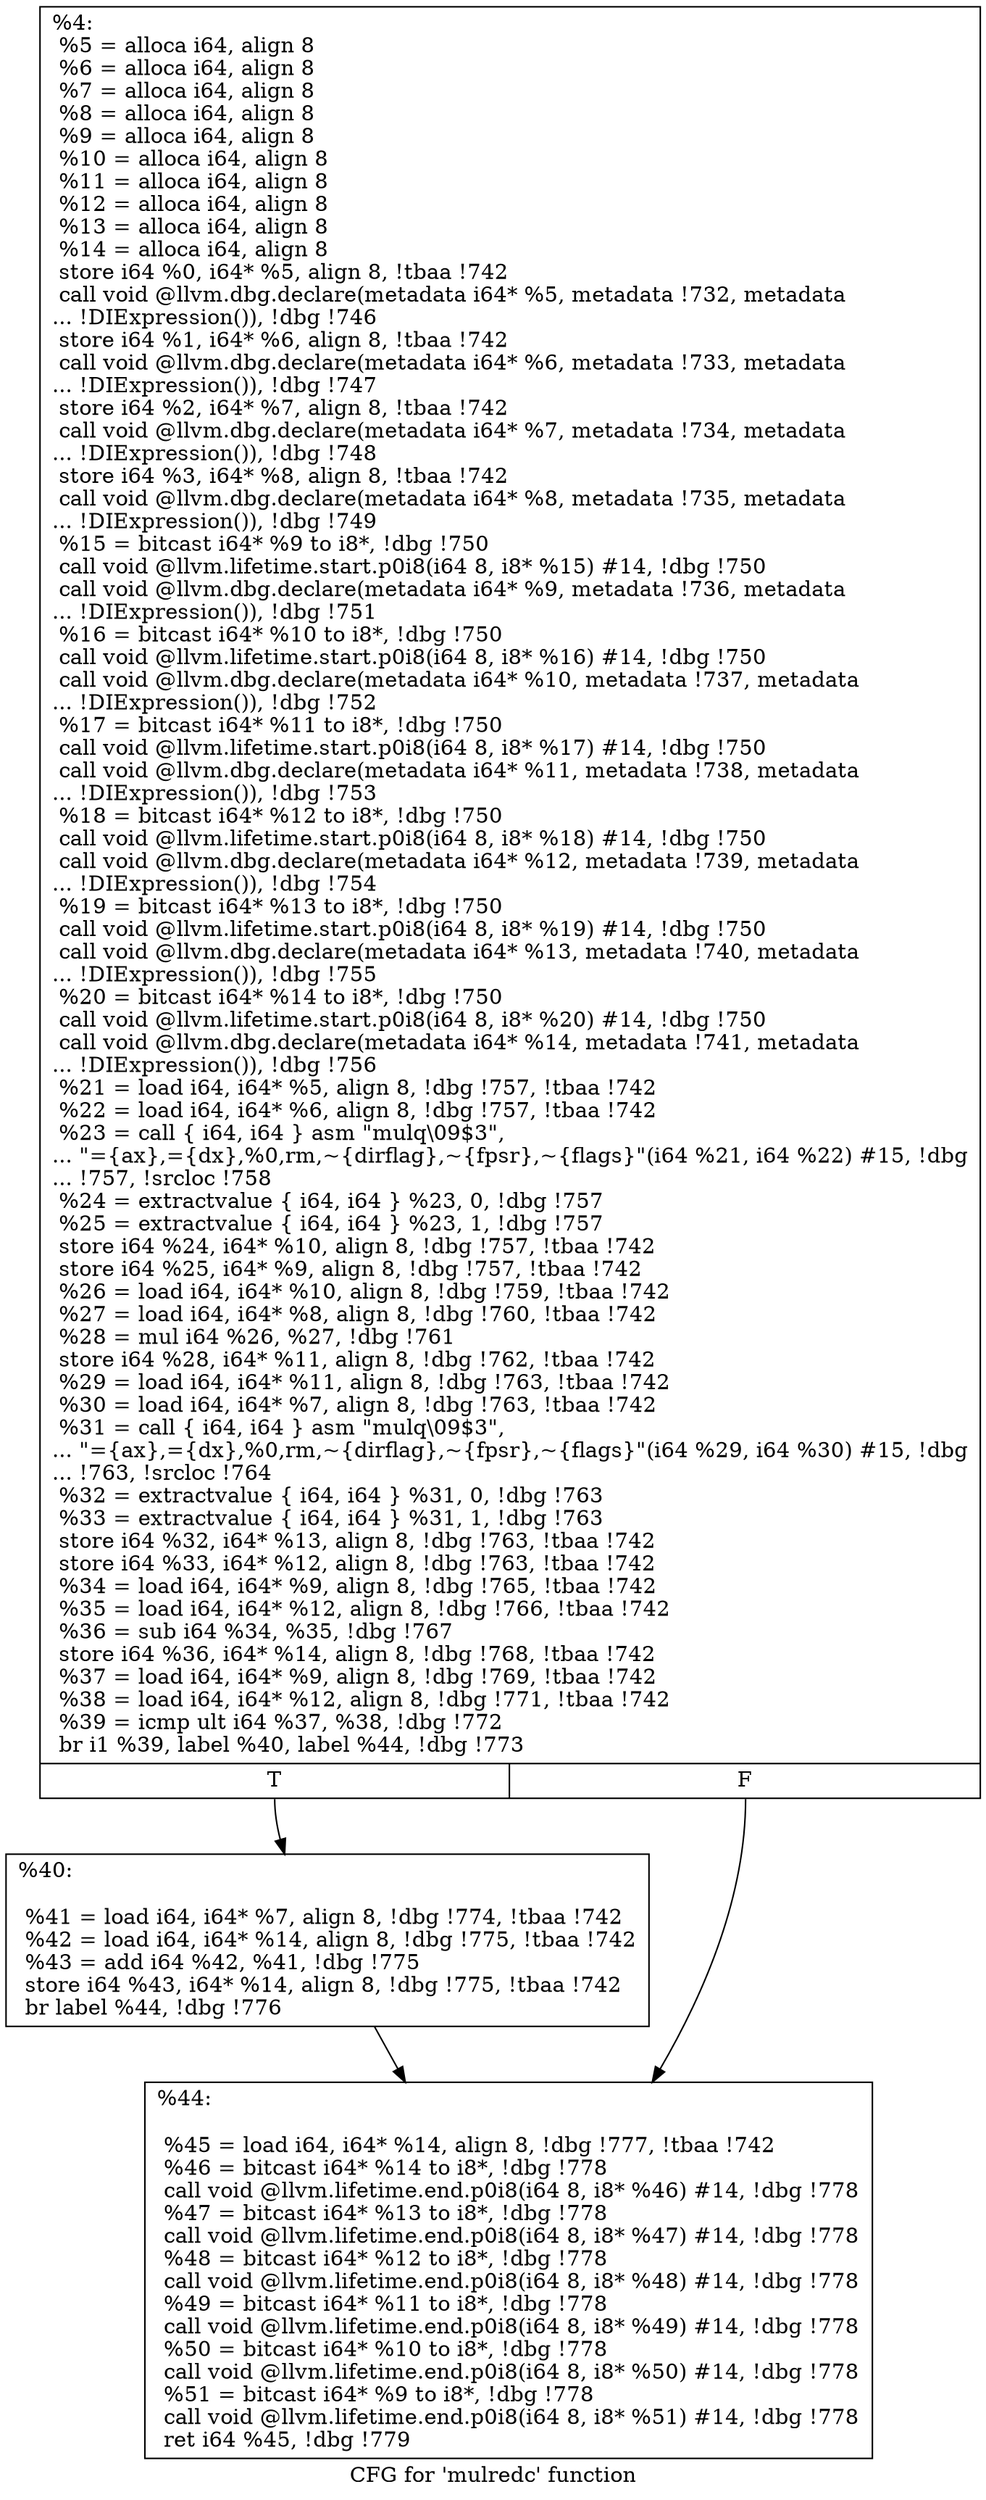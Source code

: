 digraph "CFG for 'mulredc' function" {
	label="CFG for 'mulredc' function";

	Node0x1773c00 [shape=record,label="{%4:\l  %5 = alloca i64, align 8\l  %6 = alloca i64, align 8\l  %7 = alloca i64, align 8\l  %8 = alloca i64, align 8\l  %9 = alloca i64, align 8\l  %10 = alloca i64, align 8\l  %11 = alloca i64, align 8\l  %12 = alloca i64, align 8\l  %13 = alloca i64, align 8\l  %14 = alloca i64, align 8\l  store i64 %0, i64* %5, align 8, !tbaa !742\l  call void @llvm.dbg.declare(metadata i64* %5, metadata !732, metadata\l... !DIExpression()), !dbg !746\l  store i64 %1, i64* %6, align 8, !tbaa !742\l  call void @llvm.dbg.declare(metadata i64* %6, metadata !733, metadata\l... !DIExpression()), !dbg !747\l  store i64 %2, i64* %7, align 8, !tbaa !742\l  call void @llvm.dbg.declare(metadata i64* %7, metadata !734, metadata\l... !DIExpression()), !dbg !748\l  store i64 %3, i64* %8, align 8, !tbaa !742\l  call void @llvm.dbg.declare(metadata i64* %8, metadata !735, metadata\l... !DIExpression()), !dbg !749\l  %15 = bitcast i64* %9 to i8*, !dbg !750\l  call void @llvm.lifetime.start.p0i8(i64 8, i8* %15) #14, !dbg !750\l  call void @llvm.dbg.declare(metadata i64* %9, metadata !736, metadata\l... !DIExpression()), !dbg !751\l  %16 = bitcast i64* %10 to i8*, !dbg !750\l  call void @llvm.lifetime.start.p0i8(i64 8, i8* %16) #14, !dbg !750\l  call void @llvm.dbg.declare(metadata i64* %10, metadata !737, metadata\l... !DIExpression()), !dbg !752\l  %17 = bitcast i64* %11 to i8*, !dbg !750\l  call void @llvm.lifetime.start.p0i8(i64 8, i8* %17) #14, !dbg !750\l  call void @llvm.dbg.declare(metadata i64* %11, metadata !738, metadata\l... !DIExpression()), !dbg !753\l  %18 = bitcast i64* %12 to i8*, !dbg !750\l  call void @llvm.lifetime.start.p0i8(i64 8, i8* %18) #14, !dbg !750\l  call void @llvm.dbg.declare(metadata i64* %12, metadata !739, metadata\l... !DIExpression()), !dbg !754\l  %19 = bitcast i64* %13 to i8*, !dbg !750\l  call void @llvm.lifetime.start.p0i8(i64 8, i8* %19) #14, !dbg !750\l  call void @llvm.dbg.declare(metadata i64* %13, metadata !740, metadata\l... !DIExpression()), !dbg !755\l  %20 = bitcast i64* %14 to i8*, !dbg !750\l  call void @llvm.lifetime.start.p0i8(i64 8, i8* %20) #14, !dbg !750\l  call void @llvm.dbg.declare(metadata i64* %14, metadata !741, metadata\l... !DIExpression()), !dbg !756\l  %21 = load i64, i64* %5, align 8, !dbg !757, !tbaa !742\l  %22 = load i64, i64* %6, align 8, !dbg !757, !tbaa !742\l  %23 = call \{ i64, i64 \} asm \"mulq\\09$3\",\l... \"=\{ax\},=\{dx\},%0,rm,~\{dirflag\},~\{fpsr\},~\{flags\}\"(i64 %21, i64 %22) #15, !dbg\l... !757, !srcloc !758\l  %24 = extractvalue \{ i64, i64 \} %23, 0, !dbg !757\l  %25 = extractvalue \{ i64, i64 \} %23, 1, !dbg !757\l  store i64 %24, i64* %10, align 8, !dbg !757, !tbaa !742\l  store i64 %25, i64* %9, align 8, !dbg !757, !tbaa !742\l  %26 = load i64, i64* %10, align 8, !dbg !759, !tbaa !742\l  %27 = load i64, i64* %8, align 8, !dbg !760, !tbaa !742\l  %28 = mul i64 %26, %27, !dbg !761\l  store i64 %28, i64* %11, align 8, !dbg !762, !tbaa !742\l  %29 = load i64, i64* %11, align 8, !dbg !763, !tbaa !742\l  %30 = load i64, i64* %7, align 8, !dbg !763, !tbaa !742\l  %31 = call \{ i64, i64 \} asm \"mulq\\09$3\",\l... \"=\{ax\},=\{dx\},%0,rm,~\{dirflag\},~\{fpsr\},~\{flags\}\"(i64 %29, i64 %30) #15, !dbg\l... !763, !srcloc !764\l  %32 = extractvalue \{ i64, i64 \} %31, 0, !dbg !763\l  %33 = extractvalue \{ i64, i64 \} %31, 1, !dbg !763\l  store i64 %32, i64* %13, align 8, !dbg !763, !tbaa !742\l  store i64 %33, i64* %12, align 8, !dbg !763, !tbaa !742\l  %34 = load i64, i64* %9, align 8, !dbg !765, !tbaa !742\l  %35 = load i64, i64* %12, align 8, !dbg !766, !tbaa !742\l  %36 = sub i64 %34, %35, !dbg !767\l  store i64 %36, i64* %14, align 8, !dbg !768, !tbaa !742\l  %37 = load i64, i64* %9, align 8, !dbg !769, !tbaa !742\l  %38 = load i64, i64* %12, align 8, !dbg !771, !tbaa !742\l  %39 = icmp ult i64 %37, %38, !dbg !772\l  br i1 %39, label %40, label %44, !dbg !773\l|{<s0>T|<s1>F}}"];
	Node0x1773c00:s0 -> Node0x1773fa0;
	Node0x1773c00:s1 -> Node0x1688c40;
	Node0x1773fa0 [shape=record,label="{%40:\l\l  %41 = load i64, i64* %7, align 8, !dbg !774, !tbaa !742\l  %42 = load i64, i64* %14, align 8, !dbg !775, !tbaa !742\l  %43 = add i64 %42, %41, !dbg !775\l  store i64 %43, i64* %14, align 8, !dbg !775, !tbaa !742\l  br label %44, !dbg !776\l}"];
	Node0x1773fa0 -> Node0x1688c40;
	Node0x1688c40 [shape=record,label="{%44:\l\l  %45 = load i64, i64* %14, align 8, !dbg !777, !tbaa !742\l  %46 = bitcast i64* %14 to i8*, !dbg !778\l  call void @llvm.lifetime.end.p0i8(i64 8, i8* %46) #14, !dbg !778\l  %47 = bitcast i64* %13 to i8*, !dbg !778\l  call void @llvm.lifetime.end.p0i8(i64 8, i8* %47) #14, !dbg !778\l  %48 = bitcast i64* %12 to i8*, !dbg !778\l  call void @llvm.lifetime.end.p0i8(i64 8, i8* %48) #14, !dbg !778\l  %49 = bitcast i64* %11 to i8*, !dbg !778\l  call void @llvm.lifetime.end.p0i8(i64 8, i8* %49) #14, !dbg !778\l  %50 = bitcast i64* %10 to i8*, !dbg !778\l  call void @llvm.lifetime.end.p0i8(i64 8, i8* %50) #14, !dbg !778\l  %51 = bitcast i64* %9 to i8*, !dbg !778\l  call void @llvm.lifetime.end.p0i8(i64 8, i8* %51) #14, !dbg !778\l  ret i64 %45, !dbg !779\l}"];
}
